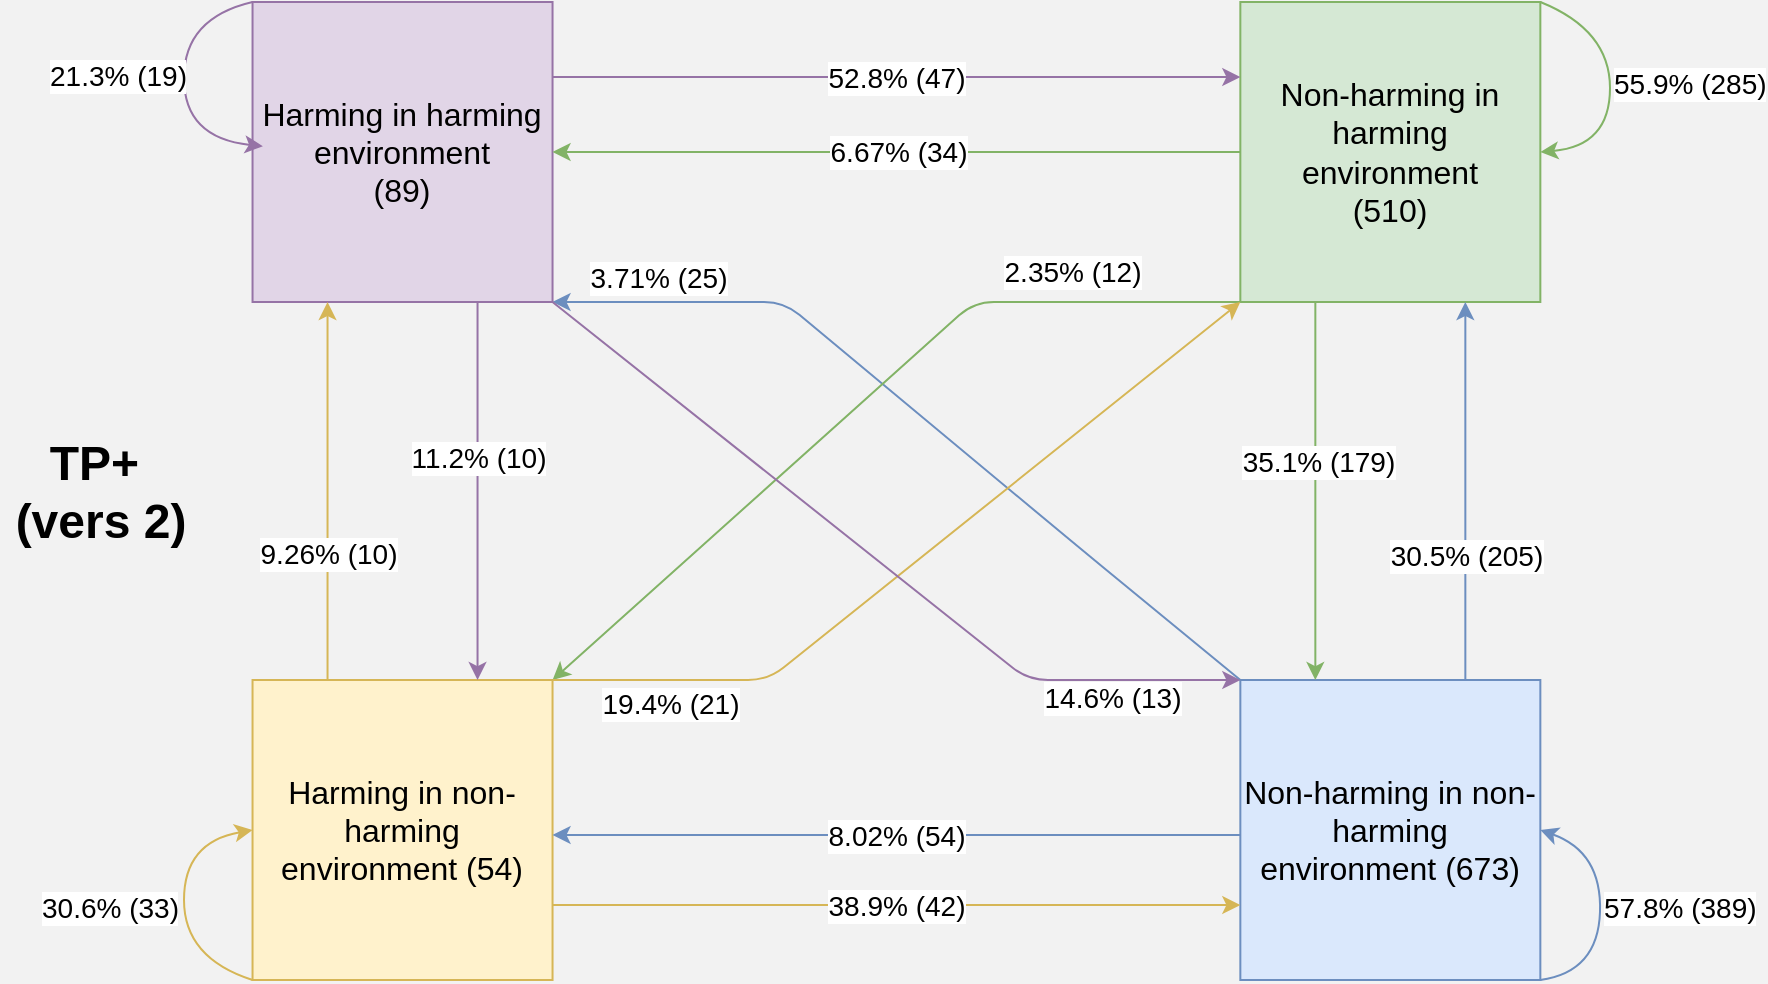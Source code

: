 <mxfile version="20.7.4" type="device"><diagram id="mnQWSfPHZrlp0dDHfilx" name="Page-1"><mxGraphModel dx="1242" dy="816" grid="0" gridSize="10" guides="1" tooltips="1" connect="1" arrows="1" fold="1" page="1" pageScale="1" pageWidth="900" pageHeight="1600" background="#F2F2F2" math="0" shadow="0"><root><mxCell id="0"/><mxCell id="1" parent="0"/><mxCell id="RHatQhIEZdcCFAD1BdL6-2" value="" style="group" parent="1" vertex="1" connectable="0"><mxGeometry x="103" width="713" height="489.001" as="geometry"/></mxCell><mxCell id="OVDw2p8quSQXNzQPu-ti-1" value="&lt;font style=&quot;font-size: 16px;&quot;&gt;Harming in harming environment &lt;br&gt;(89)&lt;/font&gt;" style="whiteSpace=wrap;html=1;aspect=fixed;fillColor=#e1d5e7;strokeColor=#9673a6;" parent="RHatQhIEZdcCFAD1BdL6-2" vertex="1"><mxGeometry x="34.27" y="0.002" width="150" height="150" as="geometry"/></mxCell><mxCell id="OVDw2p8quSQXNzQPu-ti-3" value="&lt;font style=&quot;font-size: 16px;&quot;&gt;Non-harming in harming environment&lt;br&gt;(510)&lt;/font&gt;" style="whiteSpace=wrap;html=1;aspect=fixed;fillColor=#d5e8d4;strokeColor=#82b366;" parent="RHatQhIEZdcCFAD1BdL6-2" vertex="1"><mxGeometry x="528.17" width="150" height="150" as="geometry"/></mxCell><mxCell id="OVDw2p8quSQXNzQPu-ti-4" value="&lt;font style=&quot;font-size: 16px;&quot;&gt;Non-harming in non-harming environment (673)&lt;/font&gt;" style="whiteSpace=wrap;html=1;aspect=fixed;fillColor=#dae8fc;strokeColor=#6c8ebf;" parent="RHatQhIEZdcCFAD1BdL6-2" vertex="1"><mxGeometry x="528.17" y="339.001" width="150" height="150" as="geometry"/></mxCell><mxCell id="OVDw2p8quSQXNzQPu-ti-5" value="&lt;font style=&quot;font-size: 16px;&quot;&gt;Harming in non-harming environment (54)&lt;/font&gt;" style="whiteSpace=wrap;html=1;aspect=fixed;fillColor=#fff2cc;strokeColor=#d6b656;" parent="RHatQhIEZdcCFAD1BdL6-2" vertex="1"><mxGeometry x="34.27" y="339.001" width="150" height="150" as="geometry"/></mxCell><mxCell id="OVDw2p8quSQXNzQPu-ti-6" value="&lt;font style=&quot;font-size: 14px;&quot;&gt;38.9% (42)&lt;/font&gt;" style="endArrow=classic;html=1;rounded=0;entryX=0;entryY=0.75;entryDx=0;entryDy=0;fillColor=#fff2cc;strokeColor=#d6b656;exitX=1;exitY=0.75;exitDx=0;exitDy=0;" parent="RHatQhIEZdcCFAD1BdL6-2" source="OVDw2p8quSQXNzQPu-ti-5" target="OVDw2p8quSQXNzQPu-ti-4" edge="1"><mxGeometry width="50" height="50" relative="1" as="geometry"><mxPoint x="237" y="479" as="sourcePoint"/><mxPoint x="539" y="479.916" as="targetPoint"/></mxGeometry></mxCell><mxCell id="OVDw2p8quSQXNzQPu-ti-8" value="&lt;font style=&quot;font-size: 14px;&quot;&gt;8.02% (54)&lt;/font&gt;" style="endArrow=classic;html=1;rounded=0;exitX=0;exitY=0.25;exitDx=0;exitDy=0;entryX=1;entryY=0.25;entryDx=0;entryDy=0;fillColor=#dae8fc;strokeColor=#6c8ebf;" parent="RHatQhIEZdcCFAD1BdL6-2" edge="1"><mxGeometry x="0.003" width="50" height="50" relative="1" as="geometry"><mxPoint x="528.17" y="416.501" as="sourcePoint"/><mxPoint x="184.27" y="416.501" as="targetPoint"/><mxPoint as="offset"/></mxGeometry></mxCell><mxCell id="OVDw2p8quSQXNzQPu-ti-11" value="&lt;span style=&quot;font-size: 14px;&quot;&gt;52.8% (47)&lt;/span&gt;" style="endArrow=classic;html=1;rounded=0;exitX=1;exitY=0.25;exitDx=0;exitDy=0;entryX=0;entryY=0.25;entryDx=0;entryDy=0;fillColor=#e1d5e7;strokeColor=#9673a6;" parent="RHatQhIEZdcCFAD1BdL6-2" source="OVDw2p8quSQXNzQPu-ti-1" target="OVDw2p8quSQXNzQPu-ti-3" edge="1"><mxGeometry x="-0.004" width="50" height="50" relative="1" as="geometry"><mxPoint x="236.435" y="71.44" as="sourcePoint"/><mxPoint x="539" y="70.837" as="targetPoint"/><mxPoint as="offset"/></mxGeometry></mxCell><mxCell id="OVDw2p8quSQXNzQPu-ti-13" value="&lt;font style=&quot;font-size: 14px;&quot;&gt;6.67% (34)&lt;/font&gt;" style="endArrow=classic;html=1;rounded=0;exitX=0;exitY=0.5;exitDx=0;exitDy=0;entryX=1;entryY=0.5;entryDx=0;entryDy=0;fillColor=#d5e8d4;strokeColor=#82b366;" parent="RHatQhIEZdcCFAD1BdL6-2" source="OVDw2p8quSQXNzQPu-ti-3" target="OVDw2p8quSQXNzQPu-ti-1" edge="1"><mxGeometry x="-0.003" width="50" height="50" relative="1" as="geometry"><mxPoint x="528.13" y="137.963" as="sourcePoint"/><mxPoint x="240.575" y="141.019" as="targetPoint"/><mxPoint as="offset"/></mxGeometry></mxCell><mxCell id="OVDw2p8quSQXNzQPu-ti-15" value="&lt;font style=&quot;font-size: 14px;&quot;&gt;9.26% (10)&lt;/font&gt;" style="endArrow=classic;html=1;rounded=0;exitX=0.25;exitY=0;exitDx=0;exitDy=0;entryX=0.25;entryY=1;entryDx=0;entryDy=0;fillColor=#fff2cc;strokeColor=#d6b656;" parent="RHatQhIEZdcCFAD1BdL6-2" source="OVDw2p8quSQXNzQPu-ti-5" target="OVDw2p8quSQXNzQPu-ti-1" edge="1"><mxGeometry x="-0.326" width="50" height="50" relative="1" as="geometry"><mxPoint x="371.609" y="398.372" as="sourcePoint"/><mxPoint x="110.739" y="214.898" as="targetPoint"/><mxPoint as="offset"/></mxGeometry></mxCell><mxCell id="OVDw2p8quSQXNzQPu-ti-16" value="&lt;font style=&quot;font-size: 14px;&quot;&gt;30.5% (205)&lt;/font&gt;" style="endArrow=classic;html=1;rounded=0;exitX=0.75;exitY=0;exitDx=0;exitDy=0;entryX=0.75;entryY=1;entryDx=0;entryDy=0;fillColor=#dae8fc;strokeColor=#6c8ebf;" parent="RHatQhIEZdcCFAD1BdL6-2" source="OVDw2p8quSQXNzQPu-ti-4" target="OVDw2p8quSQXNzQPu-ti-3" edge="1"><mxGeometry x="-0.338" width="50" height="50" relative="1" as="geometry"><mxPoint x="684.652" y="398.372" as="sourcePoint"/><mxPoint x="684.652" y="235.284" as="targetPoint"/><mxPoint as="offset"/></mxGeometry></mxCell><mxCell id="OVDw2p8quSQXNzQPu-ti-17" value="&lt;font style=&quot;font-size: 14px;&quot;&gt;35.1% (179)&lt;/font&gt;" style="endArrow=classic;html=1;rounded=0;exitX=0.25;exitY=1;exitDx=0;exitDy=0;entryX=0.25;entryY=0;entryDx=0;entryDy=0;fillColor=#d5e8d4;strokeColor=#82b366;" parent="RHatQhIEZdcCFAD1BdL6-2" source="OVDw2p8quSQXNzQPu-ti-3" target="OVDw2p8quSQXNzQPu-ti-4" edge="1"><mxGeometry x="-0.157" y="1" width="50" height="50" relative="1" as="geometry"><mxPoint x="612.75" y="207.45" as="sourcePoint"/><mxPoint x="612.75" y="371.191" as="targetPoint"/><mxPoint as="offset"/></mxGeometry></mxCell><mxCell id="OVDw2p8quSQXNzQPu-ti-18" value="&lt;font style=&quot;font-size: 14px;&quot;&gt;11.2% (10)&lt;/font&gt;" style="endArrow=classic;html=1;rounded=0;entryX=0.75;entryY=0;entryDx=0;entryDy=0;exitX=0.75;exitY=1;exitDx=0;exitDy=0;fillColor=#e1d5e7;strokeColor=#9673a6;" parent="RHatQhIEZdcCFAD1BdL6-2" source="OVDw2p8quSQXNzQPu-ti-1" target="OVDw2p8quSQXNzQPu-ti-5" edge="1"><mxGeometry x="-0.175" width="50" height="50" relative="1" as="geometry"><mxPoint x="163.931" y="209.815" as="sourcePoint"/><mxPoint x="164.381" y="371.191" as="targetPoint"/><mxPoint as="offset"/></mxGeometry></mxCell><mxCell id="OVDw2p8quSQXNzQPu-ti-29" value="14.6% (13)" style="endArrow=classic;html=1;fontSize=14;exitX=0;exitY=0;exitDx=0;exitDy=0;entryX=1;entryY=1;entryDx=0;entryDy=0;fillColor=#dae8fc;strokeColor=#6c8ebf;rounded=1;fontColor=#000000;" parent="RHatQhIEZdcCFAD1BdL6-2" source="OVDw2p8quSQXNzQPu-ti-4" target="OVDw2p8quSQXNzQPu-ti-1" edge="1"><mxGeometry x="-0.79" y="48" width="50" height="50" relative="1" as="geometry"><mxPoint x="371.609" y="337.214" as="sourcePoint"/><mxPoint x="458.565" y="235.284" as="targetPoint"/><Array as="points"><mxPoint x="451.5" y="276.056"/><mxPoint x="300" y="150"/></Array><mxPoint as="offset"/></mxGeometry></mxCell><mxCell id="OVDw2p8quSQXNzQPu-ti-32" value="2.35% (12)" style="endArrow=classic;html=1;fontSize=14;exitX=0;exitY=1;exitDx=0;exitDy=0;entryX=1;entryY=0;entryDx=0;entryDy=0;fillColor=#d5e8d4;strokeColor=#82b366;rounded=1;" parent="RHatQhIEZdcCFAD1BdL6-2" source="OVDw2p8quSQXNzQPu-ti-3" target="OVDw2p8quSQXNzQPu-ti-5" edge="1"><mxGeometry x="-0.596" y="-15" width="50" height="50" relative="1" as="geometry"><mxPoint x="371.609" y="337.214" as="sourcePoint"/><mxPoint x="458.565" y="235.284" as="targetPoint"/><Array as="points"><mxPoint x="395" y="150"/></Array><mxPoint as="offset"/></mxGeometry></mxCell><mxCell id="OVDw2p8quSQXNzQPu-ti-35" value="&lt;font style=&quot;font-size: 14px;&quot;&gt;30.6% (33)&lt;/font&gt;" style="curved=1;endArrow=classic;html=1;rounded=0;labelPosition=right;verticalLabelPosition=middle;align=left;verticalAlign=middle;entryX=0;entryY=0.5;entryDx=0;entryDy=0;exitX=0;exitY=1;exitDx=0;exitDy=0;fillColor=#fff2cc;strokeColor=#d6b656;" parent="RHatQhIEZdcCFAD1BdL6-2" source="OVDw2p8quSQXNzQPu-ti-5" target="OVDw2p8quSQXNzQPu-ti-5" edge="1"><mxGeometry x="-0.059" y="73" width="50" height="50" relative="1" as="geometry"><mxPoint x="41.5" y="611.745" as="sourcePoint"/><mxPoint x="41.174" y="540.258" as="targetPoint"/><Array as="points"><mxPoint y="478"/><mxPoint y="420"/></Array><mxPoint as="offset"/></mxGeometry></mxCell><mxCell id="OVDw2p8quSQXNzQPu-ti-37" value="&lt;font style=&quot;font-size: 14px;&quot;&gt;57.8% (389)&lt;/font&gt;" style="curved=1;endArrow=classic;html=1;rounded=0;exitX=1;exitY=1;exitDx=0;exitDy=0;labelPosition=right;verticalLabelPosition=middle;align=left;verticalAlign=middle;entryX=1;entryY=0.5;entryDx=0;entryDy=0;fillColor=#dae8fc;strokeColor=#6c8ebf;" parent="RHatQhIEZdcCFAD1BdL6-2" source="OVDw2p8quSQXNzQPu-ti-4" target="OVDw2p8quSQXNzQPu-ti-4" edge="1"><mxGeometry x="0.009" width="50" height="50" relative="1" as="geometry"><mxPoint x="738.565" y="587.961" as="sourcePoint"/><mxPoint x="738.565" y="506.499" as="targetPoint"/><Array as="points"><mxPoint x="707" y="485"/><mxPoint x="709" y="425"/></Array><mxPoint as="offset"/></mxGeometry></mxCell><mxCell id="OVDw2p8quSQXNzQPu-ti-38" value="19.4% (21)" style="endArrow=classic;html=1;fontSize=14;entryX=0;entryY=1;entryDx=0;entryDy=0;rounded=1;fillColor=#fff2cc;strokeColor=#d6b656;exitX=1;exitY=0;exitDx=0;exitDy=0;" parent="RHatQhIEZdcCFAD1BdL6-2" source="OVDw2p8quSQXNzQPu-ti-5" target="OVDw2p8quSQXNzQPu-ti-3" edge="1"><mxGeometry x="-0.714" y="-12" width="50" height="50" relative="1" as="geometry"><mxPoint x="240.57" y="371.191" as="sourcePoint"/><mxPoint x="518.83" y="208.103" as="targetPoint"/><Array as="points"><mxPoint x="292" y="339"/></Array><mxPoint as="offset"/></mxGeometry></mxCell><mxCell id="OVDw2p8quSQXNzQPu-ti-39" value="&lt;span style=&quot;font-size: 14px;&quot;&gt;55.9% (285)&lt;/span&gt;" style="curved=1;endArrow=classic;html=1;rounded=0;exitX=1;exitY=0;exitDx=0;exitDy=0;labelPosition=right;verticalLabelPosition=middle;align=left;verticalAlign=middle;fillColor=#d5e8d4;strokeColor=#82b366;entryX=1;entryY=0.5;entryDx=0;entryDy=0;" parent="RHatQhIEZdcCFAD1BdL6-2" source="OVDw2p8quSQXNzQPu-ti-3" target="OVDw2p8quSQXNzQPu-ti-3" edge="1"><mxGeometry width="50" height="50" relative="1" as="geometry"><mxPoint x="733.348" y="-9.348" as="sourcePoint"/><mxPoint x="739" y="72.196" as="targetPoint"/><Array as="points"><mxPoint x="713" y="14"/><mxPoint x="713" y="72"/></Array><mxPoint as="offset"/></mxGeometry></mxCell><mxCell id="OVDw2p8quSQXNzQPu-ti-40" value="&lt;font style=&quot;font-size: 14px;&quot;&gt;21.3% (19)&lt;br&gt;&lt;/font&gt;" style="curved=1;endArrow=classic;html=1;rounded=0;exitX=0;exitY=0;exitDx=0;exitDy=0;labelPosition=right;verticalLabelPosition=middle;align=left;verticalAlign=middle;entryX=0;entryY=0.667;entryDx=0;entryDy=0;entryPerimeter=0;fillColor=#e1d5e7;strokeColor=#9673a6;" parent="RHatQhIEZdcCFAD1BdL6-2" source="OVDw2p8quSQXNzQPu-ti-1" edge="1"><mxGeometry x="-0.048" y="-69" width="50" height="50" relative="1" as="geometry"><mxPoint x="39.435" y="-9.348" as="sourcePoint"/><mxPoint x="39.435" y="72.115" as="targetPoint"/><Array as="points"><mxPoint y="8"/><mxPoint y="68"/></Array><mxPoint as="offset"/></mxGeometry></mxCell><mxCell id="OVDw2p8quSQXNzQPu-ti-41" value="3.71% (25)" style="endArrow=classic;html=1;fontSize=14;entryX=0;entryY=0;entryDx=0;entryDy=0;fillColor=#e1d5e7;strokeColor=#9673a6;exitX=1;exitY=1;exitDx=0;exitDy=0;rounded=1;" parent="RHatQhIEZdcCFAD1BdL6-2" source="OVDw2p8quSQXNzQPu-ti-1" target="OVDw2p8quSQXNzQPu-ti-4" edge="1"><mxGeometry x="-0.832" y="41" width="50" height="50" relative="1" as="geometry"><mxPoint x="249.87" y="235.284" as="sourcePoint"/><mxPoint x="458.565" y="235.284" as="targetPoint"/><Array as="points"><mxPoint x="422" y="339"/></Array><mxPoint y="-1" as="offset"/></mxGeometry></mxCell><mxCell id="RHatQhIEZdcCFAD1BdL6-3" value="TP+&amp;nbsp;&lt;br&gt;(vers 2)" style="text;strokeColor=none;fillColor=none;html=1;fontSize=24;fontStyle=1;verticalAlign=middle;align=center;" parent="1" vertex="1"><mxGeometry x="11" y="224.5" width="100" height="40" as="geometry"/></mxCell></root></mxGraphModel></diagram></mxfile>